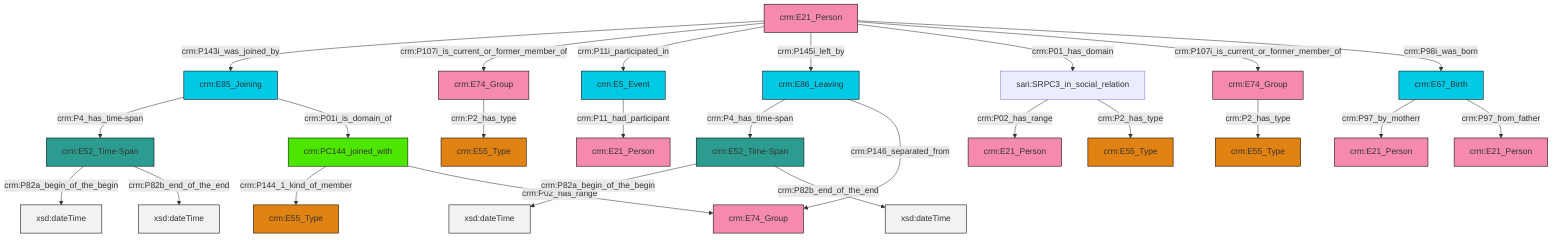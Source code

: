 graph TD
classDef Literal fill:#f2f2f2,stroke:#000000;
classDef CRM_Entity fill:#FFFFFF,stroke:#000000;
classDef Temporal_Entity fill:#00C9E6, stroke:#000000;
classDef Type fill:#E18312, stroke:#000000;
classDef Time-Span fill:#2C9C91, stroke:#000000;
classDef Appellation fill:#FFEB7F, stroke:#000000;
classDef Place fill:#008836, stroke:#000000;
classDef Persistent_Item fill:#B266B2, stroke:#000000;
classDef Conceptual_Object fill:#FFD700, stroke:#000000;
classDef Physical_Thing fill:#D2B48C, stroke:#000000;
classDef Actor fill:#f58aad, stroke:#000000;
classDef PC_Classes fill:#4ce600, stroke:#000000;
classDef Multi fill:#cccccc,stroke:#000000;

4["crm:E52_Time-Span"]:::Time-Span -->|crm:P82a_begin_of_the_begin| 8[xsd:dateTime]:::Literal
9["crm:E21_Person"]:::Actor -->|crm:P143i_was_joined_by| 10["crm:E85_Joining"]:::Temporal_Entity
9["crm:E21_Person"]:::Actor -->|crm:P107i_is_current_or_former_member_of| 13["crm:E74_Group"]:::Actor
9["crm:E21_Person"]:::Actor -->|crm:P11i_participated_in| 14["crm:E5_Event"]:::Temporal_Entity
17["crm:E86_Leaving"]:::Temporal_Entity -->|crm:P4_has_time-span| 18["crm:E52_Time-Span"]:::Time-Span
25["crm:E67_Birth"]:::Temporal_Entity -->|crm:P97_by_motherr| 21["crm:E21_Person"]:::Actor
14["crm:E5_Event"]:::Temporal_Entity -->|crm:P11_had_participant| 28["crm:E21_Person"]:::Actor
10["crm:E85_Joining"]:::Temporal_Entity -->|crm:P4_has_time-span| 4["crm:E52_Time-Span"]:::Time-Span
17["crm:E86_Leaving"]:::Temporal_Entity -->|crm:P146_separated_from| 6["crm:E74_Group"]:::Actor
9["crm:E21_Person"]:::Actor -->|crm:P145i_left_by| 17["crm:E86_Leaving"]:::Temporal_Entity
31["crm:PC144_joined_with"]:::PC_Classes -->|crm:P144_1_kind_of_member| 19["crm:E55_Type"]:::Type
15["crm:E74_Group"]:::Actor -->|crm:P2_has_type| 11["crm:E55_Type"]:::Type
31["crm:PC144_joined_with"]:::PC_Classes -->|crm:P02_has_range| 6["crm:E74_Group"]:::Actor
23["sari:SRPC3_in_social_relation"]:::Default -->|crm:P02_has_range| 33["crm:E21_Person"]:::Actor
10["crm:E85_Joining"]:::Temporal_Entity -->|crm:P01i_is_domain_of| 31["crm:PC144_joined_with"]:::PC_Classes
25["crm:E67_Birth"]:::Temporal_Entity -->|crm:P97_from_father| 0["crm:E21_Person"]:::Actor
18["crm:E52_Time-Span"]:::Time-Span -->|crm:P82a_begin_of_the_begin| 36[xsd:dateTime]:::Literal
9["crm:E21_Person"]:::Actor -->|crm:P01_has_domain| 23["sari:SRPC3_in_social_relation"]:::Default
9["crm:E21_Person"]:::Actor -->|crm:P107i_is_current_or_former_member_of| 15["crm:E74_Group"]:::Actor
9["crm:E21_Person"]:::Actor -->|crm:P98i_was_born| 25["crm:E67_Birth"]:::Temporal_Entity
13["crm:E74_Group"]:::Actor -->|crm:P2_has_type| 26["crm:E55_Type"]:::Type
23["sari:SRPC3_in_social_relation"]:::Default -->|crm:P2_has_type| 2["crm:E55_Type"]:::Type
18["crm:E52_Time-Span"]:::Time-Span -->|crm:P82b_end_of_the_end| 41[xsd:dateTime]:::Literal
4["crm:E52_Time-Span"]:::Time-Span -->|crm:P82b_end_of_the_end| 43[xsd:dateTime]:::Literal